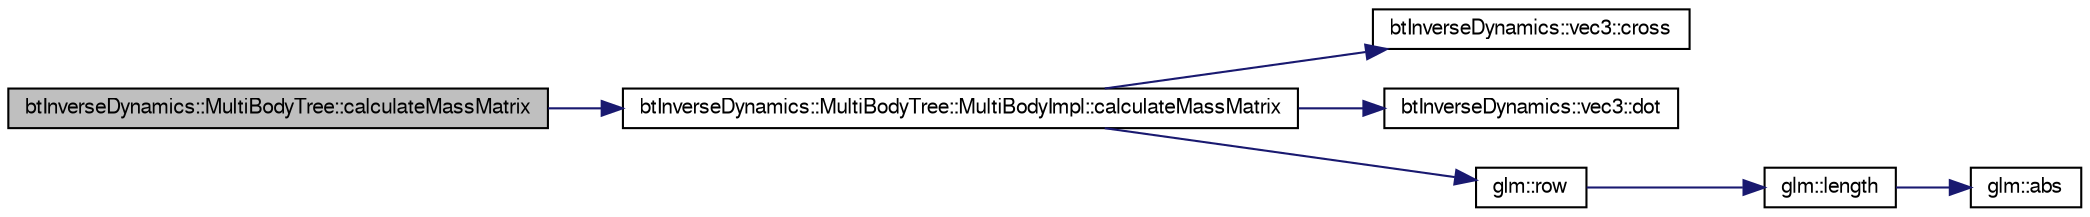 digraph G
{
  bgcolor="transparent";
  edge [fontname="FreeSans",fontsize=10,labelfontname="FreeSans",labelfontsize=10];
  node [fontname="FreeSans",fontsize=10,shape=record];
  rankdir=LR;
  Node1 [label="btInverseDynamics::MultiBodyTree::calculateMassMatrix",height=0.2,width=0.4,color="black", fillcolor="grey75", style="filled" fontcolor="black"];
  Node1 -> Node2 [color="midnightblue",fontsize=10,style="solid"];
  Node2 [label="btInverseDynamics::MultiBodyTree::MultiBodyImpl::calculateMassMatrix",height=0.2,width=0.4,color="black",URL="$classbt_inverse_dynamics_1_1_multi_body_tree_1_1_multi_body_impl.html#6e4b376b92377b3350d4ebfd94652a0f"];
  Node2 -> Node3 [color="midnightblue",fontsize=10,style="solid"];
  Node3 [label="btInverseDynamics::vec3::cross",height=0.2,width=0.4,color="black",URL="$classbt_inverse_dynamics_1_1vec3.html#8b7c85249b7140506c6652b3a1d9934e"];
  Node2 -> Node4 [color="midnightblue",fontsize=10,style="solid"];
  Node4 [label="btInverseDynamics::vec3::dot",height=0.2,width=0.4,color="black",URL="$classbt_inverse_dynamics_1_1vec3.html#2f7c586c9b43e5167f0ebba4dab7e3de"];
  Node2 -> Node5 [color="midnightblue",fontsize=10,style="solid"];
  Node5 [label="glm::row",height=0.2,width=0.4,color="black",URL="$group__gtc__matrix__access.html#g4409b9c0604f3ed3e6f116b6680eae44"];
  Node5 -> Node6 [color="midnightblue",fontsize=10,style="solid"];
  Node6 [label="glm::length",height=0.2,width=0.4,color="black",URL="$group__core__func__geometric.html#gd73a94d9c967e619e670156356e93b7e"];
  Node6 -> Node7 [color="midnightblue",fontsize=10,style="solid"];
  Node7 [label="glm::abs",height=0.2,width=0.4,color="black",URL="$group__core__func__common.html#gab4b95b47f2918ce6e7ac279a0ba27c1"];
}
